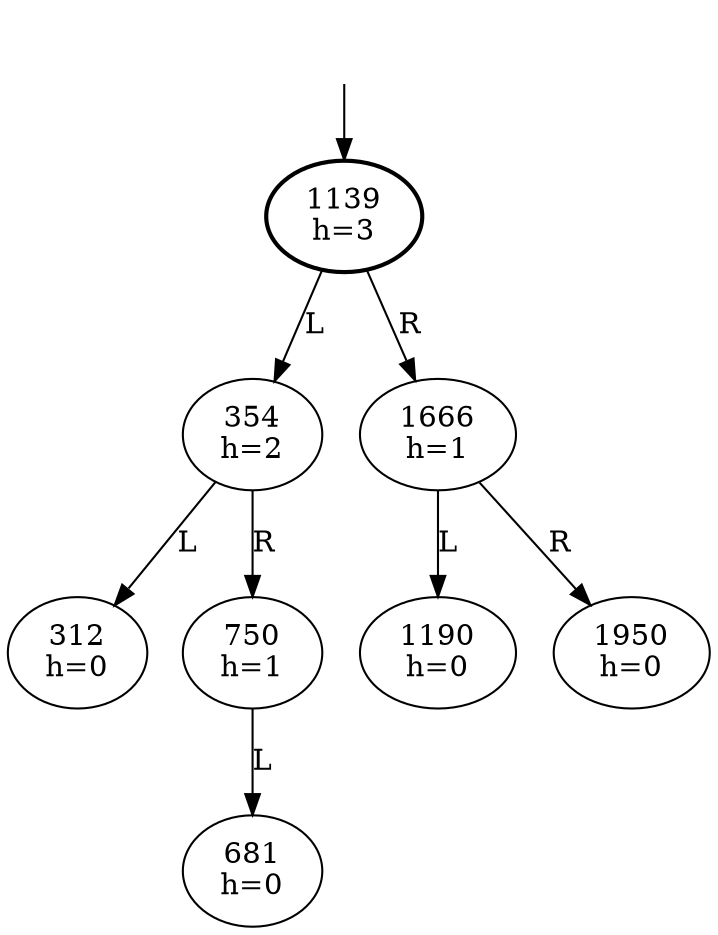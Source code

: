 digraph
 {
	Dummy [style=invis];
	Dummy -> 1139;
	1139 [penwidth=2];

	
      1139 [label="1139\nh=3"];

      1139 -> 354 [label="L"];
      354 [label="354\nh=2"];

      354 -> 312 [label="L"];
      312 [label="312\nh=0"];

      354 -> 750 [label="R"];
      750 [label="750\nh=1"];

      750 -> 681 [label="L"];
      681 [label="681\nh=0"];

      1139 -> 1666 [label="R"];
      1666 [label="1666\nh=1"];

      1666 -> 1190 [label="L"];
      1190 [label="1190\nh=0"];

      1666 -> 1950 [label="R"];
      1950 [label="1950\nh=0"];

}